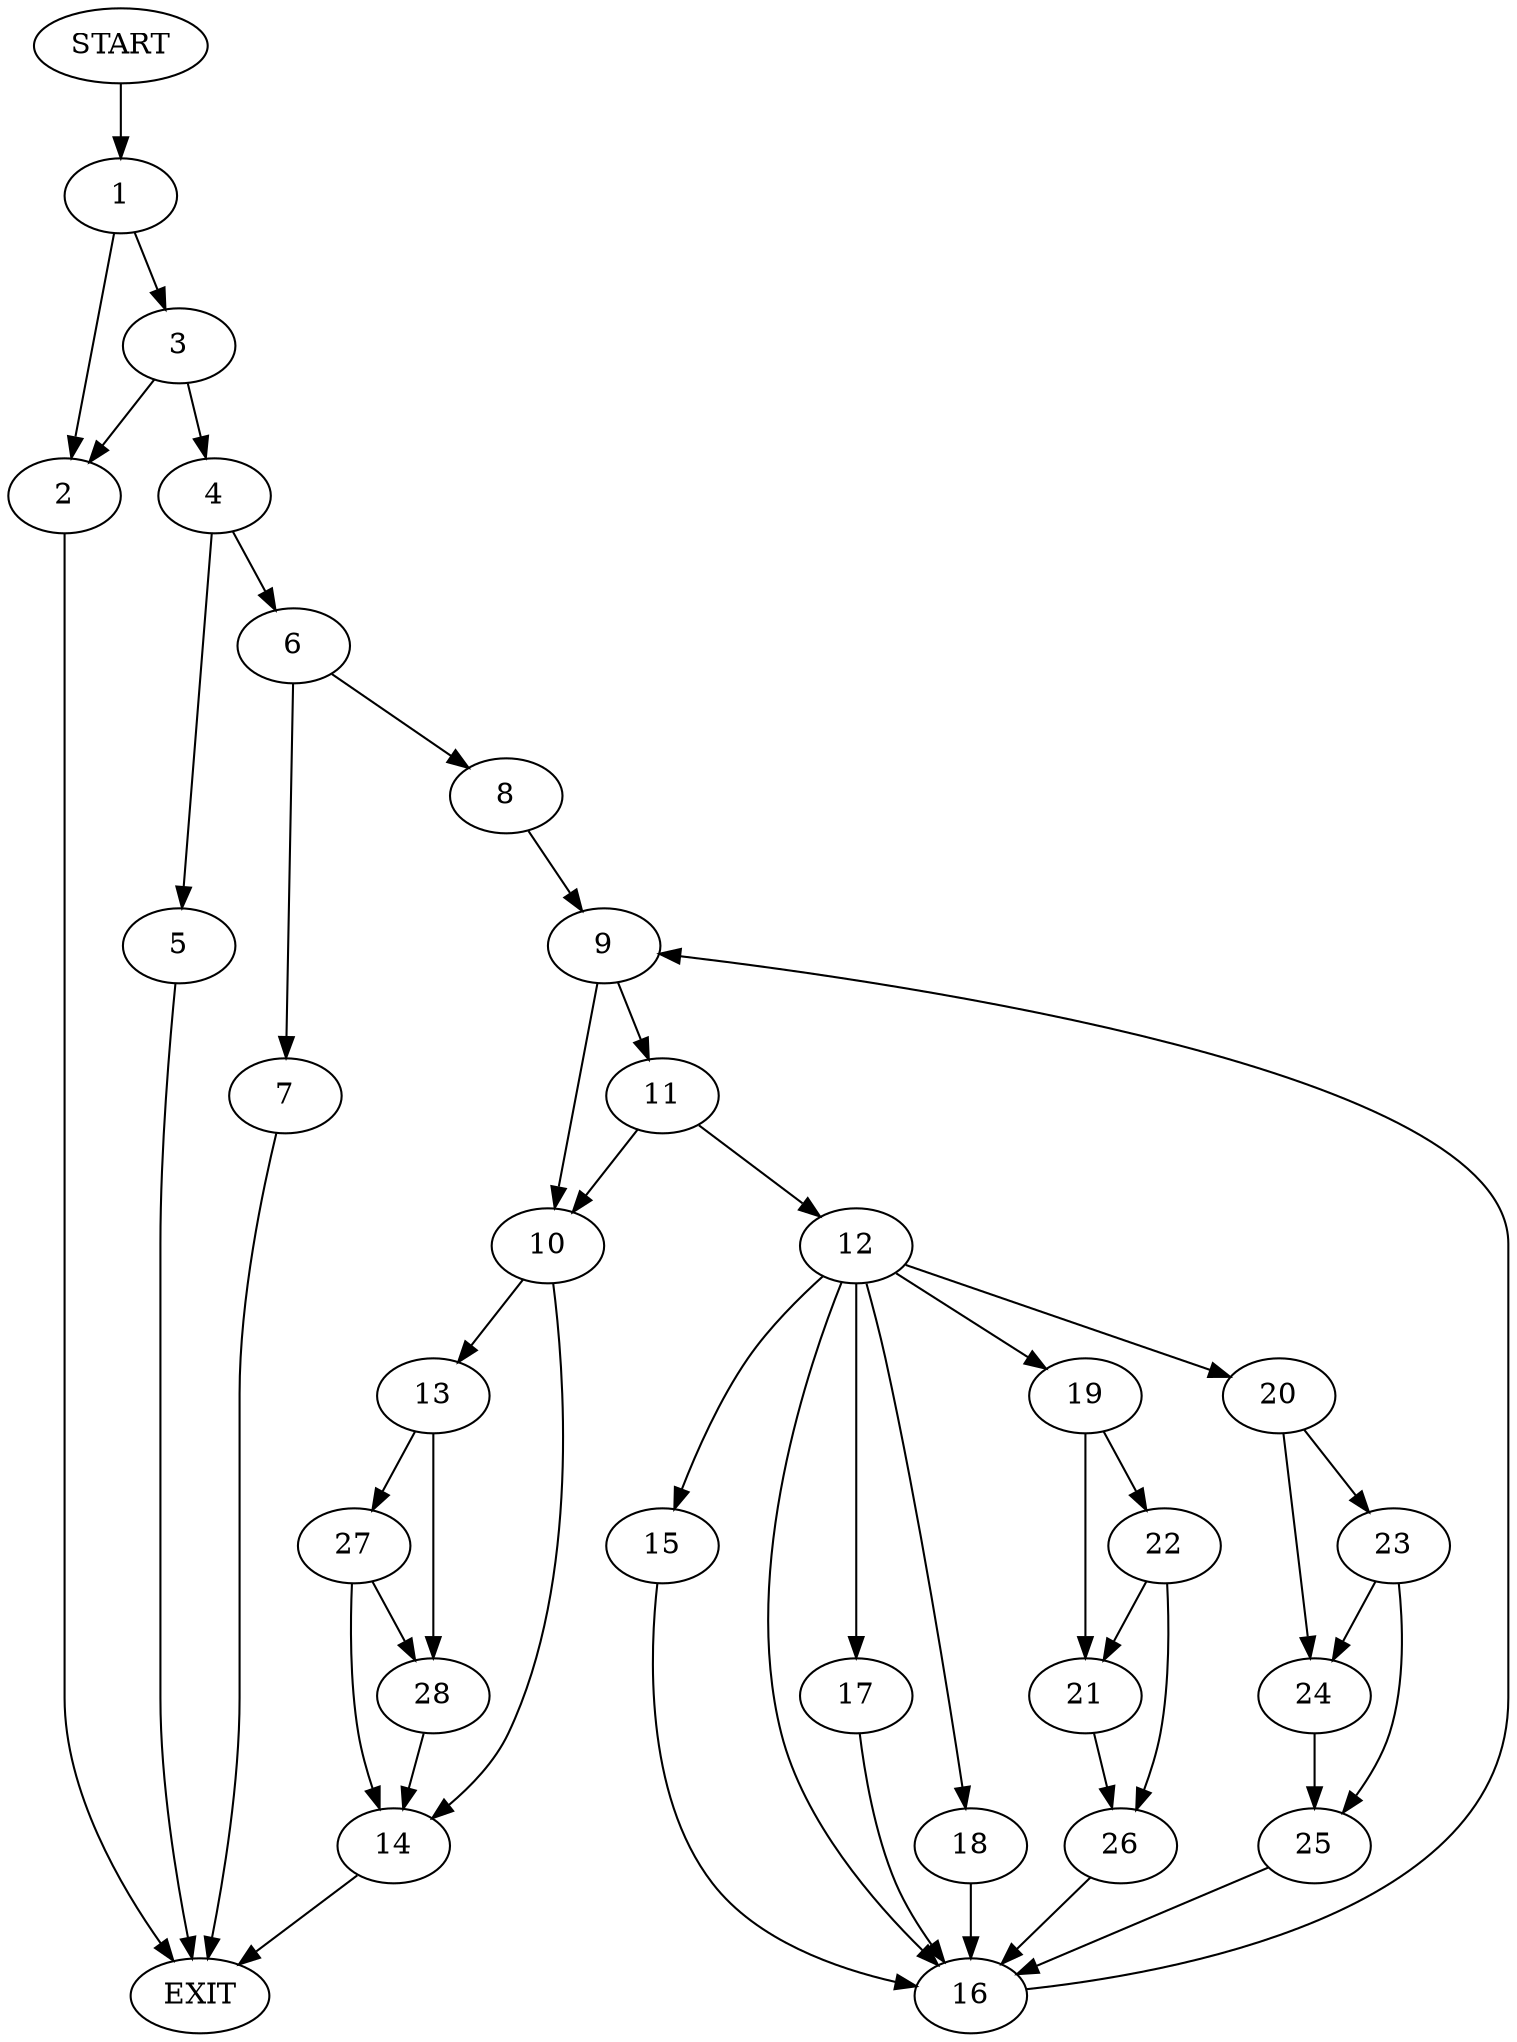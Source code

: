 digraph {
0 [label="START"]
29 [label="EXIT"]
0 -> 1
1 -> 2
1 -> 3
2 -> 29
3 -> 4
3 -> 2
4 -> 5
4 -> 6
6 -> 7
6 -> 8
5 -> 29
8 -> 9
7 -> 29
9 -> 10
9 -> 11
11 -> 10
11 -> 12
10 -> 13
10 -> 14
12 -> 15
12 -> 16
12 -> 17
12 -> 18
12 -> 19
12 -> 20
18 -> 16
16 -> 9
15 -> 16
19 -> 21
19 -> 22
17 -> 16
20 -> 23
20 -> 24
23 -> 25
23 -> 24
24 -> 25
25 -> 16
21 -> 26
22 -> 21
22 -> 26
26 -> 16
13 -> 27
13 -> 28
14 -> 29
27 -> 28
27 -> 14
28 -> 14
}
